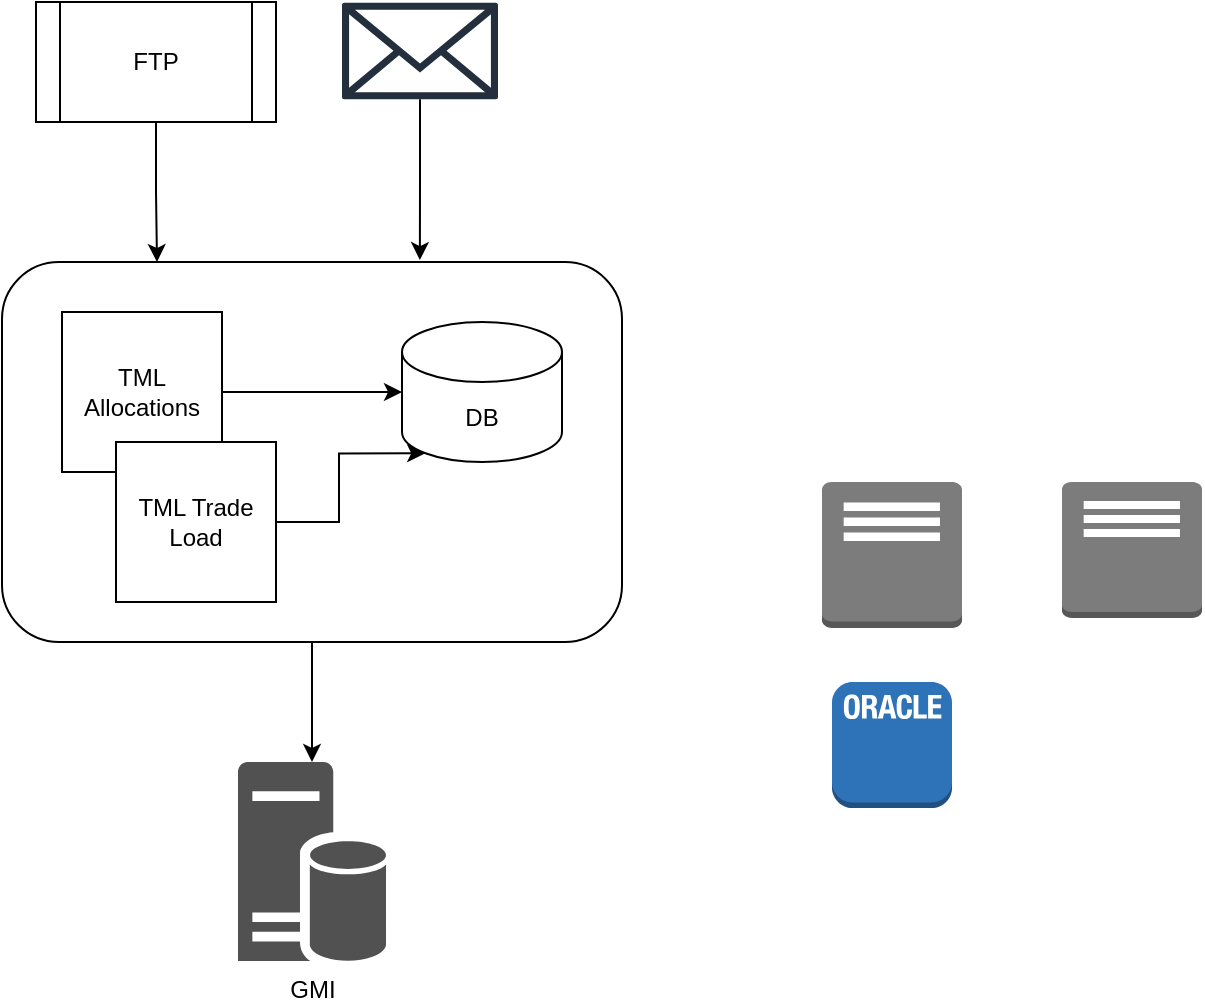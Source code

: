 <mxfile version="20.2.8" type="github">
  <diagram id="lOa5bWlNMhgDIZQ9JzY6" name="Page-1">
    <mxGraphModel dx="868" dy="482" grid="1" gridSize="10" guides="1" tooltips="1" connect="1" arrows="1" fold="1" page="1" pageScale="1" pageWidth="850" pageHeight="1100" math="0" shadow="0">
      <root>
        <mxCell id="0" />
        <mxCell id="1" parent="0" />
        <mxCell id="FYsGJtsbPejwAD8efQLJ-12" style="edgeStyle=orthogonalEdgeStyle;rounded=0;orthogonalLoop=1;jettySize=auto;html=1;" parent="1" source="FYsGJtsbPejwAD8efQLJ-1" target="FYsGJtsbPejwAD8efQLJ-11" edge="1">
          <mxGeometry relative="1" as="geometry" />
        </mxCell>
        <mxCell id="FYsGJtsbPejwAD8efQLJ-1" value="" style="rounded=1;whiteSpace=wrap;html=1;" parent="1" vertex="1">
          <mxGeometry x="70" y="170" width="310" height="190" as="geometry" />
        </mxCell>
        <mxCell id="FYsGJtsbPejwAD8efQLJ-14" style="edgeStyle=orthogonalEdgeStyle;rounded=0;orthogonalLoop=1;jettySize=auto;html=1;" parent="1" source="FYsGJtsbPejwAD8efQLJ-2" target="FYsGJtsbPejwAD8efQLJ-4" edge="1">
          <mxGeometry relative="1" as="geometry" />
        </mxCell>
        <mxCell id="FYsGJtsbPejwAD8efQLJ-2" value="TML Allocations" style="whiteSpace=wrap;html=1;aspect=fixed;" parent="1" vertex="1">
          <mxGeometry x="100" y="195" width="80" height="80" as="geometry" />
        </mxCell>
        <mxCell id="FYsGJtsbPejwAD8efQLJ-13" style="edgeStyle=orthogonalEdgeStyle;rounded=0;orthogonalLoop=1;jettySize=auto;html=1;entryX=0.145;entryY=1;entryDx=0;entryDy=-4.35;entryPerimeter=0;" parent="1" source="FYsGJtsbPejwAD8efQLJ-3" target="FYsGJtsbPejwAD8efQLJ-4" edge="1">
          <mxGeometry relative="1" as="geometry" />
        </mxCell>
        <mxCell id="FYsGJtsbPejwAD8efQLJ-3" value="TML Trade Load" style="whiteSpace=wrap;html=1;aspect=fixed;" parent="1" vertex="1">
          <mxGeometry x="127" y="260" width="80" height="80" as="geometry" />
        </mxCell>
        <mxCell id="FYsGJtsbPejwAD8efQLJ-4" value="DB" style="shape=cylinder3;whiteSpace=wrap;html=1;boundedLbl=1;backgroundOutline=1;size=15;" parent="1" vertex="1">
          <mxGeometry x="270" y="200" width="80" height="70" as="geometry" />
        </mxCell>
        <mxCell id="FYsGJtsbPejwAD8efQLJ-9" style="edgeStyle=orthogonalEdgeStyle;rounded=0;orthogonalLoop=1;jettySize=auto;html=1;entryX=0.25;entryY=0;entryDx=0;entryDy=0;" parent="1" source="FYsGJtsbPejwAD8efQLJ-6" target="FYsGJtsbPejwAD8efQLJ-1" edge="1">
          <mxGeometry relative="1" as="geometry" />
        </mxCell>
        <mxCell id="FYsGJtsbPejwAD8efQLJ-6" value="FTP" style="shape=process;whiteSpace=wrap;html=1;backgroundOutline=1;" parent="1" vertex="1">
          <mxGeometry x="87" y="40" width="120" height="60" as="geometry" />
        </mxCell>
        <mxCell id="FYsGJtsbPejwAD8efQLJ-10" style="edgeStyle=orthogonalEdgeStyle;rounded=0;orthogonalLoop=1;jettySize=auto;html=1;entryX=0.674;entryY=-0.005;entryDx=0;entryDy=0;entryPerimeter=0;" parent="1" source="FYsGJtsbPejwAD8efQLJ-8" target="FYsGJtsbPejwAD8efQLJ-1" edge="1">
          <mxGeometry relative="1" as="geometry">
            <mxPoint x="280" y="160" as="targetPoint" />
          </mxGeometry>
        </mxCell>
        <mxCell id="FYsGJtsbPejwAD8efQLJ-8" value="" style="sketch=0;outlineConnect=0;fontColor=#232F3E;gradientColor=none;fillColor=#232F3D;strokeColor=none;dashed=0;verticalLabelPosition=bottom;verticalAlign=top;align=center;html=1;fontSize=12;fontStyle=0;aspect=fixed;pointerEvents=1;shape=mxgraph.aws4.email_2;" parent="1" vertex="1">
          <mxGeometry x="240" y="40" width="78" height="49" as="geometry" />
        </mxCell>
        <mxCell id="FYsGJtsbPejwAD8efQLJ-11" value="GMI" style="sketch=0;pointerEvents=1;shadow=0;dashed=0;html=1;strokeColor=none;labelPosition=center;verticalLabelPosition=bottom;verticalAlign=top;align=center;fillColor=#515151;shape=mxgraph.mscae.enterprise.database_server" parent="1" vertex="1">
          <mxGeometry x="188" y="420" width="74" height="100" as="geometry" />
        </mxCell>
        <mxCell id="ZOYFtnQyI06dwmvUARCp-2" value="" style="outlineConnect=0;dashed=0;verticalLabelPosition=bottom;verticalAlign=top;align=center;html=1;shape=mxgraph.aws3.traditional_server;fillColor=#7D7C7C;gradientColor=none;" vertex="1" parent="1">
          <mxGeometry x="480" y="280" width="70" height="73" as="geometry" />
        </mxCell>
        <mxCell id="ZOYFtnQyI06dwmvUARCp-3" value="" style="outlineConnect=0;dashed=0;verticalLabelPosition=bottom;verticalAlign=top;align=center;html=1;shape=mxgraph.aws3.traditional_server;fillColor=#7D7C7C;gradientColor=none;" vertex="1" parent="1">
          <mxGeometry x="600" y="280" width="70" height="68" as="geometry" />
        </mxCell>
        <mxCell id="ZOYFtnQyI06dwmvUARCp-4" value="" style="outlineConnect=0;dashed=0;verticalLabelPosition=bottom;verticalAlign=top;align=center;html=1;shape=mxgraph.aws3.oracle_db_instance_2;fillColor=#2E73B8;gradientColor=none;" vertex="1" parent="1">
          <mxGeometry x="485" y="380" width="60" height="63" as="geometry" />
        </mxCell>
      </root>
    </mxGraphModel>
  </diagram>
</mxfile>
